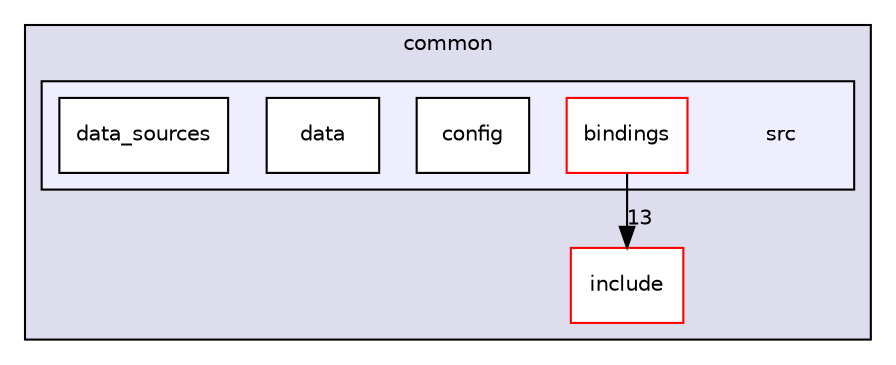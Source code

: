 digraph "/home/runner/work/cpp-sdks/cpp-sdks/libs/common/src" {
  compound=true
  node [ fontsize="10", fontname="Helvetica"];
  edge [ labelfontsize="10", labelfontname="Helvetica"];
  subgraph clusterdir_bdd9a5d540de89e9fe90efdfc6973a4f {
    graph [ bgcolor="#ddddee", pencolor="black", label="common" fontname="Helvetica", fontsize="10", URL="dir_bdd9a5d540de89e9fe90efdfc6973a4f.html"]
  dir_11fbc4217d50ab21044e5ad6614aede5 [shape=box label="include" fillcolor="white" style="filled" color="red" URL="dir_11fbc4217d50ab21044e5ad6614aede5.html"];
  subgraph clusterdir_4e4d22e38ca4e2e8207825ee2d00bc54 {
    graph [ bgcolor="#eeeeff", pencolor="black", label="" URL="dir_4e4d22e38ca4e2e8207825ee2d00bc54.html"];
    dir_4e4d22e38ca4e2e8207825ee2d00bc54 [shape=plaintext label="src"];
  dir_96564c7e53140614dda422247c1aa4b1 [shape=box label="bindings" fillcolor="white" style="filled" color="red" URL="dir_96564c7e53140614dda422247c1aa4b1.html"];
  dir_c6766e8042342c7a252f78580b80e2b3 [shape=box label="config" fillcolor="white" style="filled" URL="dir_c6766e8042342c7a252f78580b80e2b3.html"];
  dir_daf90bdbdfe8e900855587c214bdc6aa [shape=box label="data" fillcolor="white" style="filled" URL="dir_daf90bdbdfe8e900855587c214bdc6aa.html"];
  dir_87cfac858829cb8e57a69b21d22f9e86 [shape=box label="data_sources" fillcolor="white" style="filled" URL="dir_87cfac858829cb8e57a69b21d22f9e86.html"];
  }
  }
  dir_96564c7e53140614dda422247c1aa4b1->dir_11fbc4217d50ab21044e5ad6614aede5 [headlabel="13", labeldistance=1.5 headhref="dir_000018_000001.html"];
}
